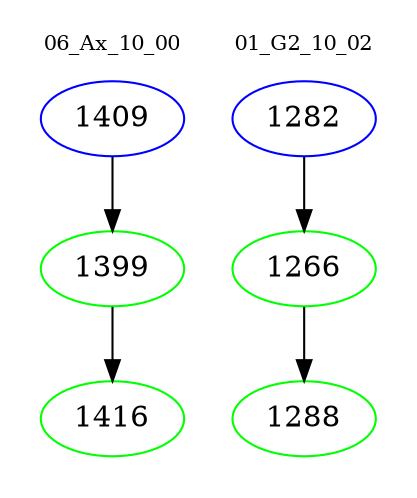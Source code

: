 digraph{
subgraph cluster_0 {
color = white
label = "06_Ax_10_00";
fontsize=10;
T0_1409 [label="1409", color="blue"]
T0_1409 -> T0_1399 [color="black"]
T0_1399 [label="1399", color="green"]
T0_1399 -> T0_1416 [color="black"]
T0_1416 [label="1416", color="green"]
}
subgraph cluster_1 {
color = white
label = "01_G2_10_02";
fontsize=10;
T1_1282 [label="1282", color="blue"]
T1_1282 -> T1_1266 [color="black"]
T1_1266 [label="1266", color="green"]
T1_1266 -> T1_1288 [color="black"]
T1_1288 [label="1288", color="green"]
}
}
